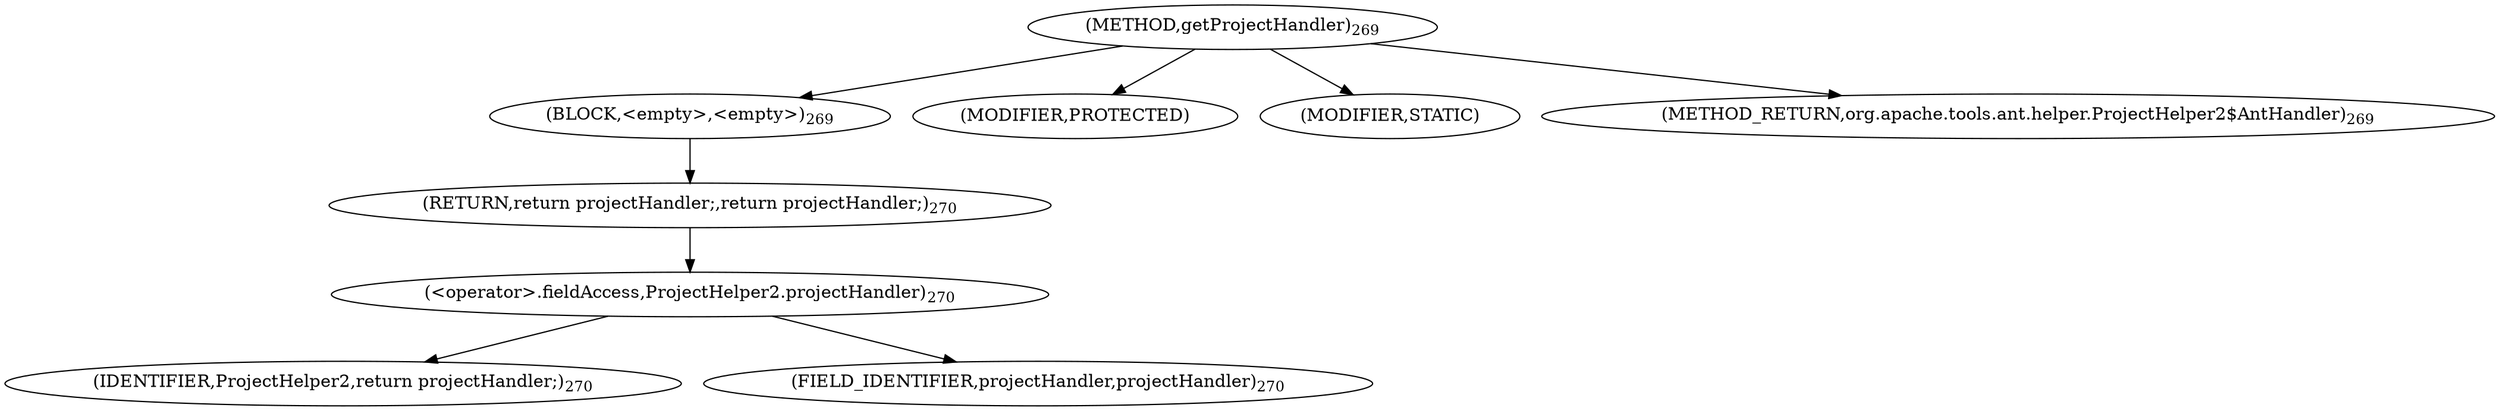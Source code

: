 digraph "getProjectHandler" {  
"722" [label = <(METHOD,getProjectHandler)<SUB>269</SUB>> ]
"723" [label = <(BLOCK,&lt;empty&gt;,&lt;empty&gt;)<SUB>269</SUB>> ]
"724" [label = <(RETURN,return projectHandler;,return projectHandler;)<SUB>270</SUB>> ]
"725" [label = <(&lt;operator&gt;.fieldAccess,ProjectHelper2.projectHandler)<SUB>270</SUB>> ]
"726" [label = <(IDENTIFIER,ProjectHelper2,return projectHandler;)<SUB>270</SUB>> ]
"727" [label = <(FIELD_IDENTIFIER,projectHandler,projectHandler)<SUB>270</SUB>> ]
"728" [label = <(MODIFIER,PROTECTED)> ]
"729" [label = <(MODIFIER,STATIC)> ]
"730" [label = <(METHOD_RETURN,org.apache.tools.ant.helper.ProjectHelper2$AntHandler)<SUB>269</SUB>> ]
  "722" -> "723" 
  "722" -> "728" 
  "722" -> "729" 
  "722" -> "730" 
  "723" -> "724" 
  "724" -> "725" 
  "725" -> "726" 
  "725" -> "727" 
}
